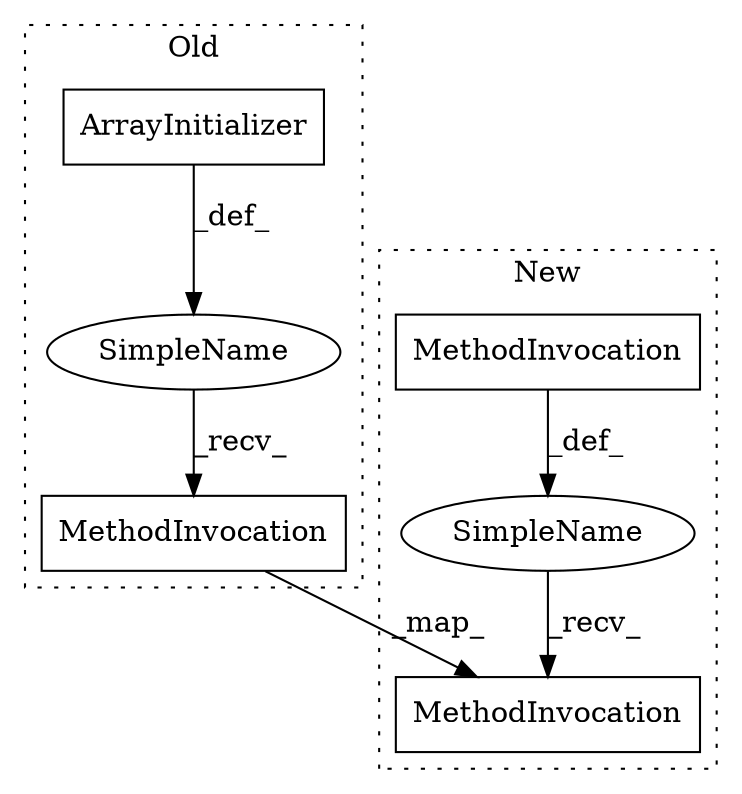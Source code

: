 digraph G {
subgraph cluster0 {
1 [label="ArrayInitializer" a="4" s="11952" l="2" shape="box"];
4 [label="MethodInvocation" a="32" s="13071,13090" l="7,1" shape="box"];
5 [label="SimpleName" a="42" s="11928" l="14" shape="ellipse"];
label = "Old";
style="dotted";
}
subgraph cluster1 {
2 [label="MethodInvocation" a="32" s="11958" l="5" shape="box"];
3 [label="MethodInvocation" a="32" s="13248,13264" l="4,1" shape="box"];
6 [label="SimpleName" a="42" s="11943" l="14" shape="ellipse"];
label = "New";
style="dotted";
}
1 -> 5 [label="_def_"];
2 -> 6 [label="_def_"];
4 -> 3 [label="_map_"];
5 -> 4 [label="_recv_"];
6 -> 3 [label="_recv_"];
}